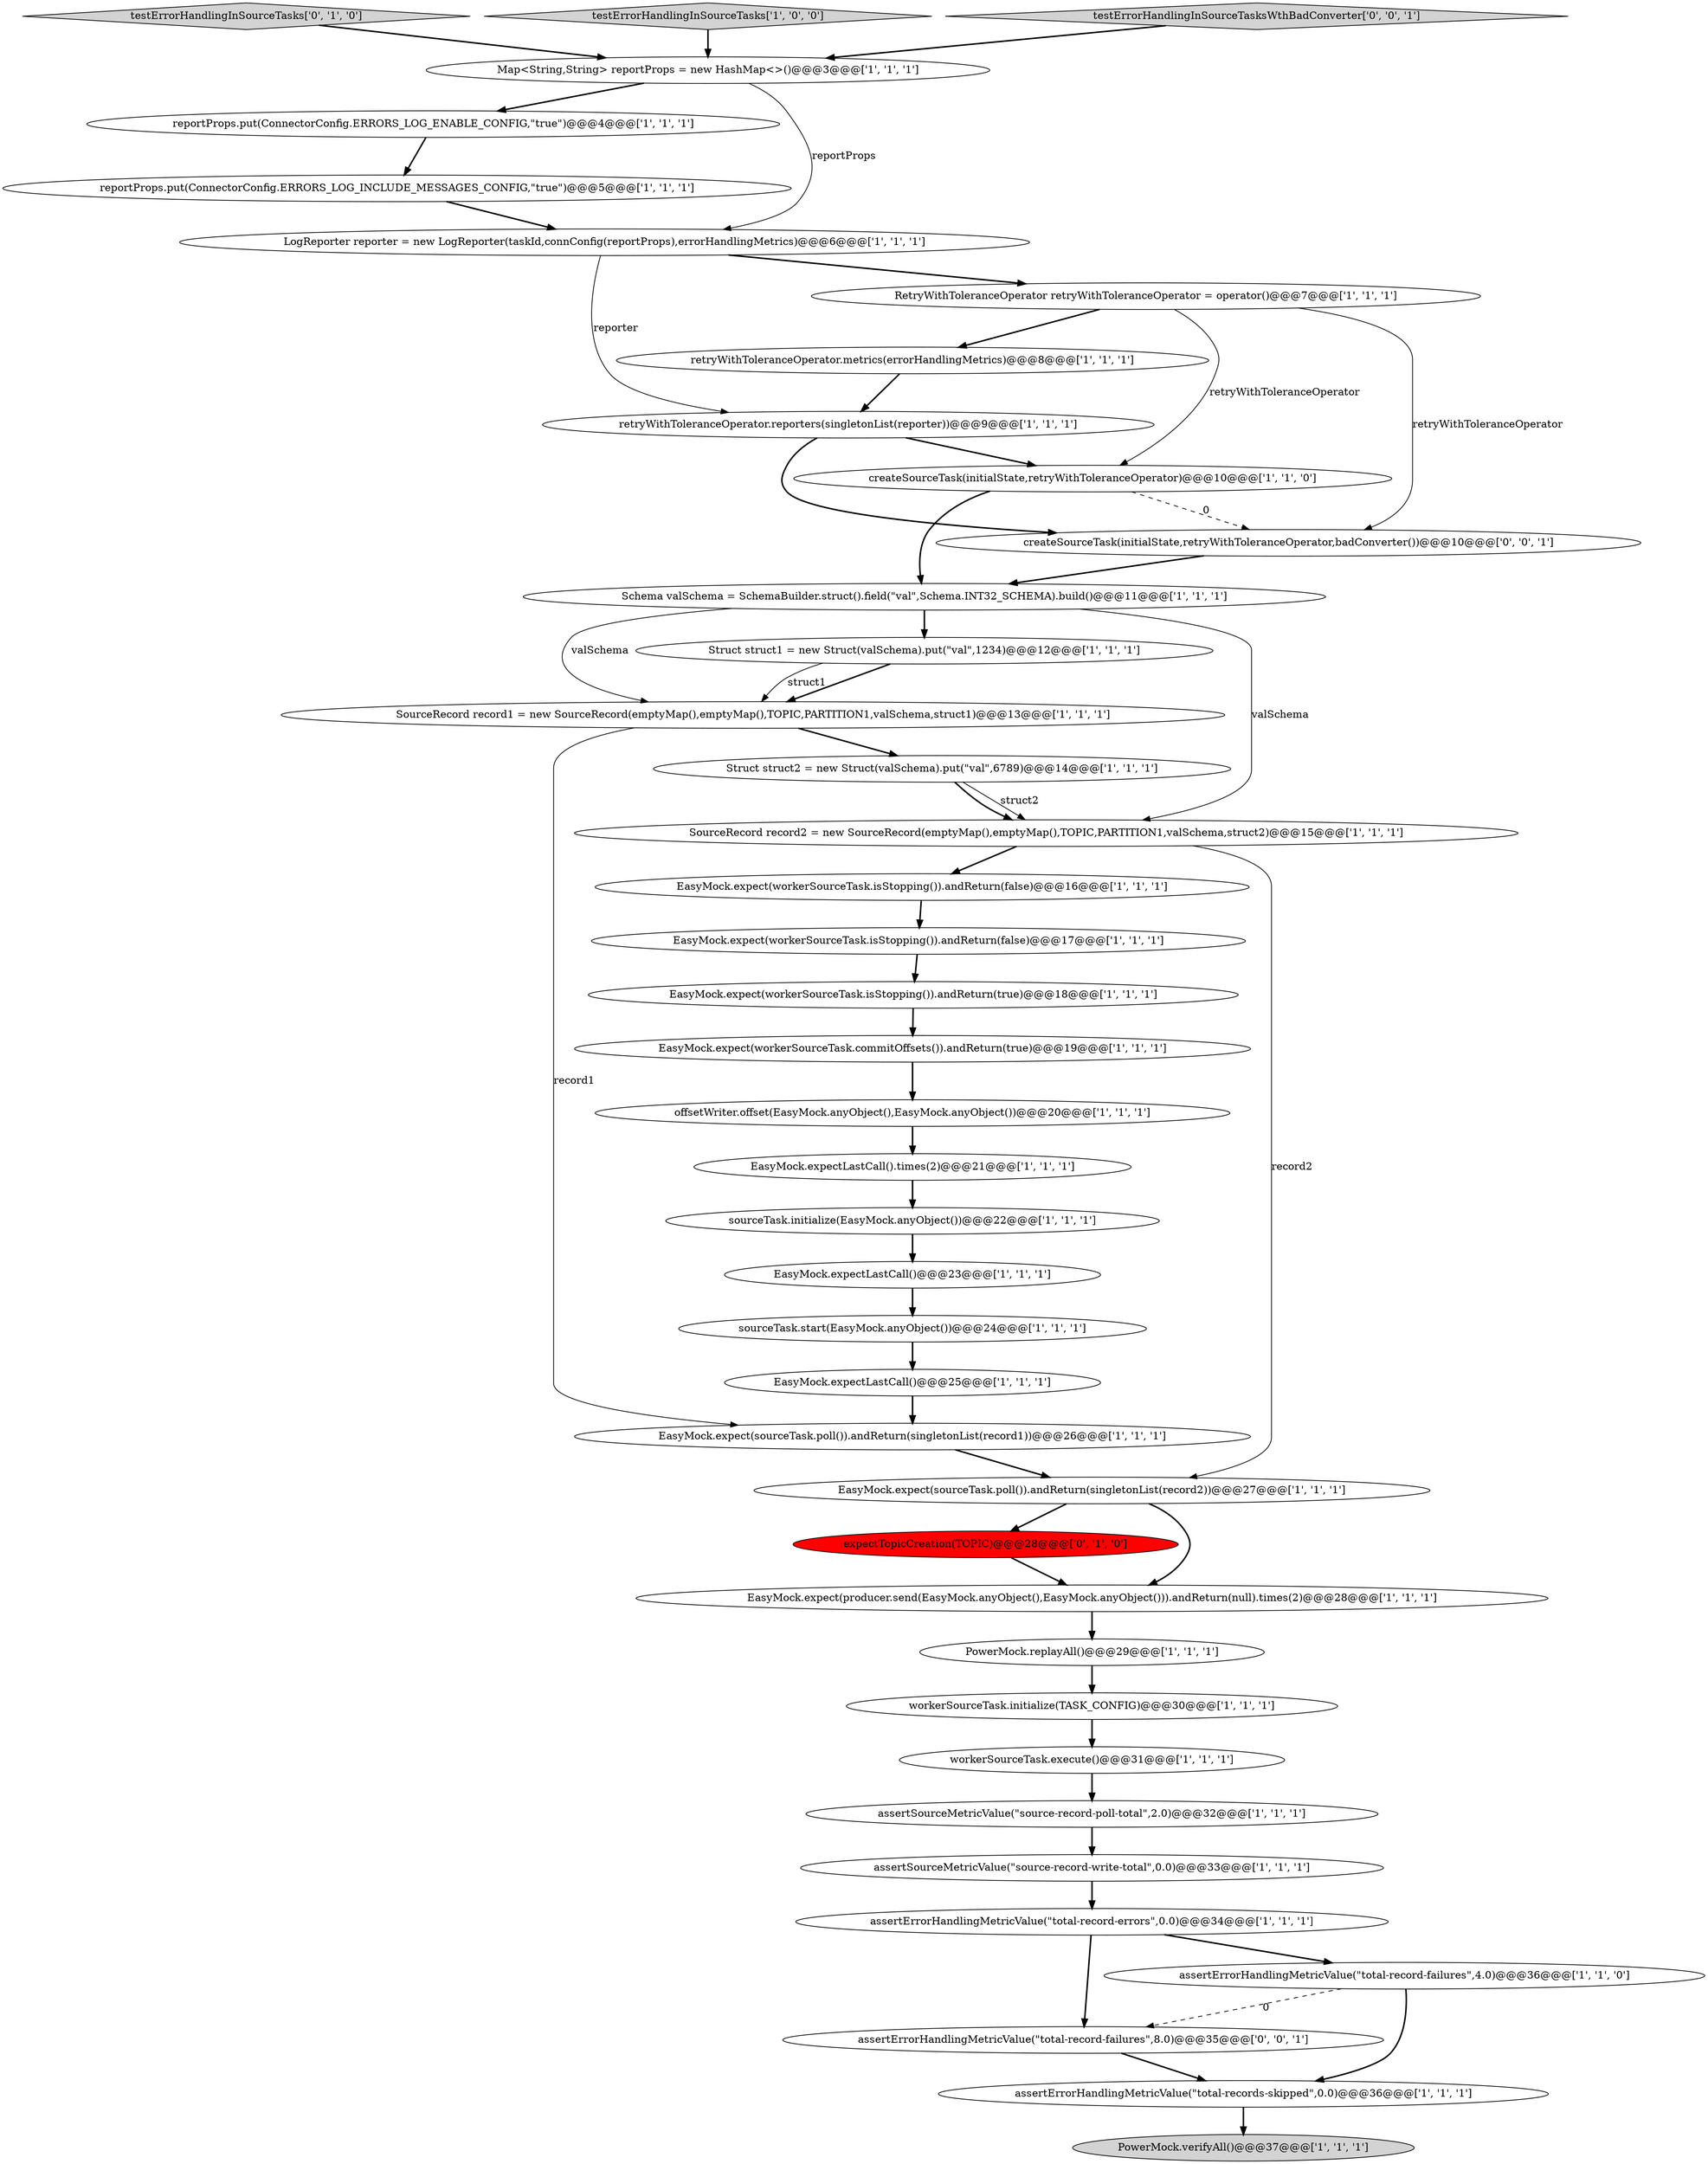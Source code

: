digraph {
1 [style = filled, label = "retryWithToleranceOperator.metrics(errorHandlingMetrics)@@@8@@@['1', '1', '1']", fillcolor = white, shape = ellipse image = "AAA0AAABBB1BBB"];
34 [style = filled, label = "Schema valSchema = SchemaBuilder.struct().field(\"val\",Schema.INT32_SCHEMA).build()@@@11@@@['1', '1', '1']", fillcolor = white, shape = ellipse image = "AAA0AAABBB1BBB"];
20 [style = filled, label = "EasyMock.expect(workerSourceTask.isStopping()).andReturn(false)@@@16@@@['1', '1', '1']", fillcolor = white, shape = ellipse image = "AAA0AAABBB1BBB"];
8 [style = filled, label = "assertSourceMetricValue(\"source-record-write-total\",0.0)@@@33@@@['1', '1', '1']", fillcolor = white, shape = ellipse image = "AAA0AAABBB1BBB"];
23 [style = filled, label = "reportProps.put(ConnectorConfig.ERRORS_LOG_INCLUDE_MESSAGES_CONFIG,\"true\")@@@5@@@['1', '1', '1']", fillcolor = white, shape = ellipse image = "AAA0AAABBB1BBB"];
29 [style = filled, label = "PowerMock.replayAll()@@@29@@@['1', '1', '1']", fillcolor = white, shape = ellipse image = "AAA0AAABBB1BBB"];
21 [style = filled, label = "workerSourceTask.execute()@@@31@@@['1', '1', '1']", fillcolor = white, shape = ellipse image = "AAA0AAABBB1BBB"];
36 [style = filled, label = "testErrorHandlingInSourceTasks['0', '1', '0']", fillcolor = lightgray, shape = diamond image = "AAA0AAABBB2BBB"];
6 [style = filled, label = "PowerMock.verifyAll()@@@37@@@['1', '1', '1']", fillcolor = lightgray, shape = ellipse image = "AAA0AAABBB1BBB"];
35 [style = filled, label = "testErrorHandlingInSourceTasks['1', '0', '0']", fillcolor = lightgray, shape = diamond image = "AAA0AAABBB1BBB"];
13 [style = filled, label = "workerSourceTask.initialize(TASK_CONFIG)@@@30@@@['1', '1', '1']", fillcolor = white, shape = ellipse image = "AAA0AAABBB1BBB"];
40 [style = filled, label = "assertErrorHandlingMetricValue(\"total-record-failures\",8.0)@@@35@@@['0', '0', '1']", fillcolor = white, shape = ellipse image = "AAA0AAABBB3BBB"];
17 [style = filled, label = "SourceRecord record2 = new SourceRecord(emptyMap(),emptyMap(),TOPIC,PARTITION1,valSchema,struct2)@@@15@@@['1', '1', '1']", fillcolor = white, shape = ellipse image = "AAA0AAABBB1BBB"];
3 [style = filled, label = "assertErrorHandlingMetricValue(\"total-records-skipped\",0.0)@@@36@@@['1', '1', '1']", fillcolor = white, shape = ellipse image = "AAA0AAABBB1BBB"];
9 [style = filled, label = "EasyMock.expect(producer.send(EasyMock.anyObject(),EasyMock.anyObject())).andReturn(null).times(2)@@@28@@@['1', '1', '1']", fillcolor = white, shape = ellipse image = "AAA0AAABBB1BBB"];
22 [style = filled, label = "assertErrorHandlingMetricValue(\"total-record-errors\",0.0)@@@34@@@['1', '1', '1']", fillcolor = white, shape = ellipse image = "AAA0AAABBB1BBB"];
18 [style = filled, label = "EasyMock.expectLastCall().times(2)@@@21@@@['1', '1', '1']", fillcolor = white, shape = ellipse image = "AAA0AAABBB1BBB"];
30 [style = filled, label = "offsetWriter.offset(EasyMock.anyObject(),EasyMock.anyObject())@@@20@@@['1', '1', '1']", fillcolor = white, shape = ellipse image = "AAA0AAABBB1BBB"];
39 [style = filled, label = "createSourceTask(initialState,retryWithToleranceOperator,badConverter())@@@10@@@['0', '0', '1']", fillcolor = white, shape = ellipse image = "AAA0AAABBB3BBB"];
27 [style = filled, label = "LogReporter reporter = new LogReporter(taskId,connConfig(reportProps),errorHandlingMetrics)@@@6@@@['1', '1', '1']", fillcolor = white, shape = ellipse image = "AAA0AAABBB1BBB"];
19 [style = filled, label = "createSourceTask(initialState,retryWithToleranceOperator)@@@10@@@['1', '1', '0']", fillcolor = white, shape = ellipse image = "AAA0AAABBB1BBB"];
10 [style = filled, label = "assertErrorHandlingMetricValue(\"total-record-failures\",4.0)@@@36@@@['1', '1', '0']", fillcolor = white, shape = ellipse image = "AAA0AAABBB1BBB"];
4 [style = filled, label = "EasyMock.expect(workerSourceTask.isStopping()).andReturn(true)@@@18@@@['1', '1', '1']", fillcolor = white, shape = ellipse image = "AAA0AAABBB1BBB"];
14 [style = filled, label = "reportProps.put(ConnectorConfig.ERRORS_LOG_ENABLE_CONFIG,\"true\")@@@4@@@['1', '1', '1']", fillcolor = white, shape = ellipse image = "AAA0AAABBB1BBB"];
32 [style = filled, label = "Map<String,String> reportProps = new HashMap<>()@@@3@@@['1', '1', '1']", fillcolor = white, shape = ellipse image = "AAA0AAABBB1BBB"];
16 [style = filled, label = "SourceRecord record1 = new SourceRecord(emptyMap(),emptyMap(),TOPIC,PARTITION1,valSchema,struct1)@@@13@@@['1', '1', '1']", fillcolor = white, shape = ellipse image = "AAA0AAABBB1BBB"];
31 [style = filled, label = "EasyMock.expect(sourceTask.poll()).andReturn(singletonList(record1))@@@26@@@['1', '1', '1']", fillcolor = white, shape = ellipse image = "AAA0AAABBB1BBB"];
7 [style = filled, label = "retryWithToleranceOperator.reporters(singletonList(reporter))@@@9@@@['1', '1', '1']", fillcolor = white, shape = ellipse image = "AAA0AAABBB1BBB"];
38 [style = filled, label = "testErrorHandlingInSourceTasksWthBadConverter['0', '0', '1']", fillcolor = lightgray, shape = diamond image = "AAA0AAABBB3BBB"];
2 [style = filled, label = "assertSourceMetricValue(\"source-record-poll-total\",2.0)@@@32@@@['1', '1', '1']", fillcolor = white, shape = ellipse image = "AAA0AAABBB1BBB"];
11 [style = filled, label = "Struct struct2 = new Struct(valSchema).put(\"val\",6789)@@@14@@@['1', '1', '1']", fillcolor = white, shape = ellipse image = "AAA0AAABBB1BBB"];
12 [style = filled, label = "EasyMock.expectLastCall()@@@23@@@['1', '1', '1']", fillcolor = white, shape = ellipse image = "AAA0AAABBB1BBB"];
37 [style = filled, label = "expectTopicCreation(TOPIC)@@@28@@@['0', '1', '0']", fillcolor = red, shape = ellipse image = "AAA1AAABBB2BBB"];
24 [style = filled, label = "EasyMock.expect(sourceTask.poll()).andReturn(singletonList(record2))@@@27@@@['1', '1', '1']", fillcolor = white, shape = ellipse image = "AAA0AAABBB1BBB"];
33 [style = filled, label = "EasyMock.expect(workerSourceTask.isStopping()).andReturn(false)@@@17@@@['1', '1', '1']", fillcolor = white, shape = ellipse image = "AAA0AAABBB1BBB"];
0 [style = filled, label = "Struct struct1 = new Struct(valSchema).put(\"val\",1234)@@@12@@@['1', '1', '1']", fillcolor = white, shape = ellipse image = "AAA0AAABBB1BBB"];
26 [style = filled, label = "EasyMock.expectLastCall()@@@25@@@['1', '1', '1']", fillcolor = white, shape = ellipse image = "AAA0AAABBB1BBB"];
15 [style = filled, label = "sourceTask.start(EasyMock.anyObject())@@@24@@@['1', '1', '1']", fillcolor = white, shape = ellipse image = "AAA0AAABBB1BBB"];
28 [style = filled, label = "RetryWithToleranceOperator retryWithToleranceOperator = operator()@@@7@@@['1', '1', '1']", fillcolor = white, shape = ellipse image = "AAA0AAABBB1BBB"];
25 [style = filled, label = "sourceTask.initialize(EasyMock.anyObject())@@@22@@@['1', '1', '1']", fillcolor = white, shape = ellipse image = "AAA0AAABBB1BBB"];
5 [style = filled, label = "EasyMock.expect(workerSourceTask.commitOffsets()).andReturn(true)@@@19@@@['1', '1', '1']", fillcolor = white, shape = ellipse image = "AAA0AAABBB1BBB"];
0->16 [style = bold, label=""];
19->34 [style = bold, label=""];
0->16 [style = solid, label="struct1"];
11->17 [style = solid, label="struct2"];
16->11 [style = bold, label=""];
23->27 [style = bold, label=""];
27->7 [style = solid, label="reporter"];
39->34 [style = bold, label=""];
31->24 [style = bold, label=""];
27->28 [style = bold, label=""];
33->4 [style = bold, label=""];
12->15 [style = bold, label=""];
35->32 [style = bold, label=""];
32->14 [style = bold, label=""];
10->3 [style = bold, label=""];
3->6 [style = bold, label=""];
36->32 [style = bold, label=""];
17->24 [style = solid, label="record2"];
28->1 [style = bold, label=""];
34->16 [style = solid, label="valSchema"];
28->39 [style = solid, label="retryWithToleranceOperator"];
30->18 [style = bold, label=""];
1->7 [style = bold, label=""];
16->31 [style = solid, label="record1"];
34->0 [style = bold, label=""];
20->33 [style = bold, label=""];
8->22 [style = bold, label=""];
15->26 [style = bold, label=""];
21->2 [style = bold, label=""];
37->9 [style = bold, label=""];
38->32 [style = bold, label=""];
32->27 [style = solid, label="reportProps"];
26->31 [style = bold, label=""];
10->40 [style = dashed, label="0"];
14->23 [style = bold, label=""];
34->17 [style = solid, label="valSchema"];
19->39 [style = dashed, label="0"];
25->12 [style = bold, label=""];
7->39 [style = bold, label=""];
40->3 [style = bold, label=""];
24->37 [style = bold, label=""];
28->19 [style = solid, label="retryWithToleranceOperator"];
22->10 [style = bold, label=""];
18->25 [style = bold, label=""];
11->17 [style = bold, label=""];
5->30 [style = bold, label=""];
13->21 [style = bold, label=""];
9->29 [style = bold, label=""];
7->19 [style = bold, label=""];
4->5 [style = bold, label=""];
24->9 [style = bold, label=""];
2->8 [style = bold, label=""];
22->40 [style = bold, label=""];
17->20 [style = bold, label=""];
29->13 [style = bold, label=""];
}
